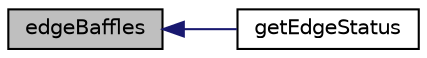 digraph "edgeBaffles"
{
  bgcolor="transparent";
  edge [fontname="Helvetica",fontsize="10",labelfontname="Helvetica",labelfontsize="10"];
  node [fontname="Helvetica",fontsize="10",shape=record];
  rankdir="LR";
  Node1174 [label="edgeBaffles",height=0.2,width=0.4,color="black", fillcolor="grey75", style="filled", fontcolor="black"];
  Node1174 -> Node1175 [dir="back",color="midnightblue",fontsize="10",style="solid",fontname="Helvetica"];
  Node1175 [label="getEdgeStatus",height=0.2,width=0.4,color="black",URL="$a22549.html#aec36dc889dc0f6730d97c9369ca1dd64",tooltip="Return the edgeStatus of a specified edge. "];
}
